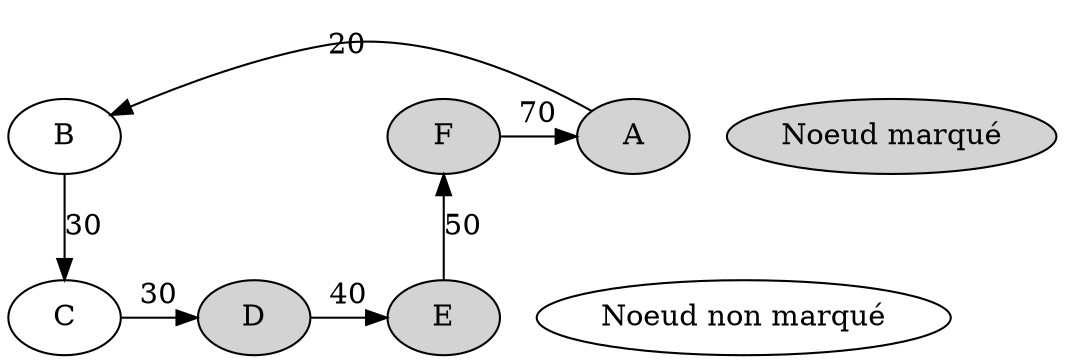 digraph cercle {
    B
    C
    "Noeud marqué" [style=filled]
    "Noeud non marqué"
    A[style=filled]
    F[style=filled]
    D[style=filled]
    E[style=filled]
    A -> B [constraint=false label="20"]
    B -> C [label="30"]
    C -> D [label="30"]
    D -> E [label="40"]
    E -> F [label="50"]
    F -> A [constraint=false label="70"]
    { rank=same; B A F "Noeud marqué" }
    { rank=same; C D E "Noeud non marqué" }
}
